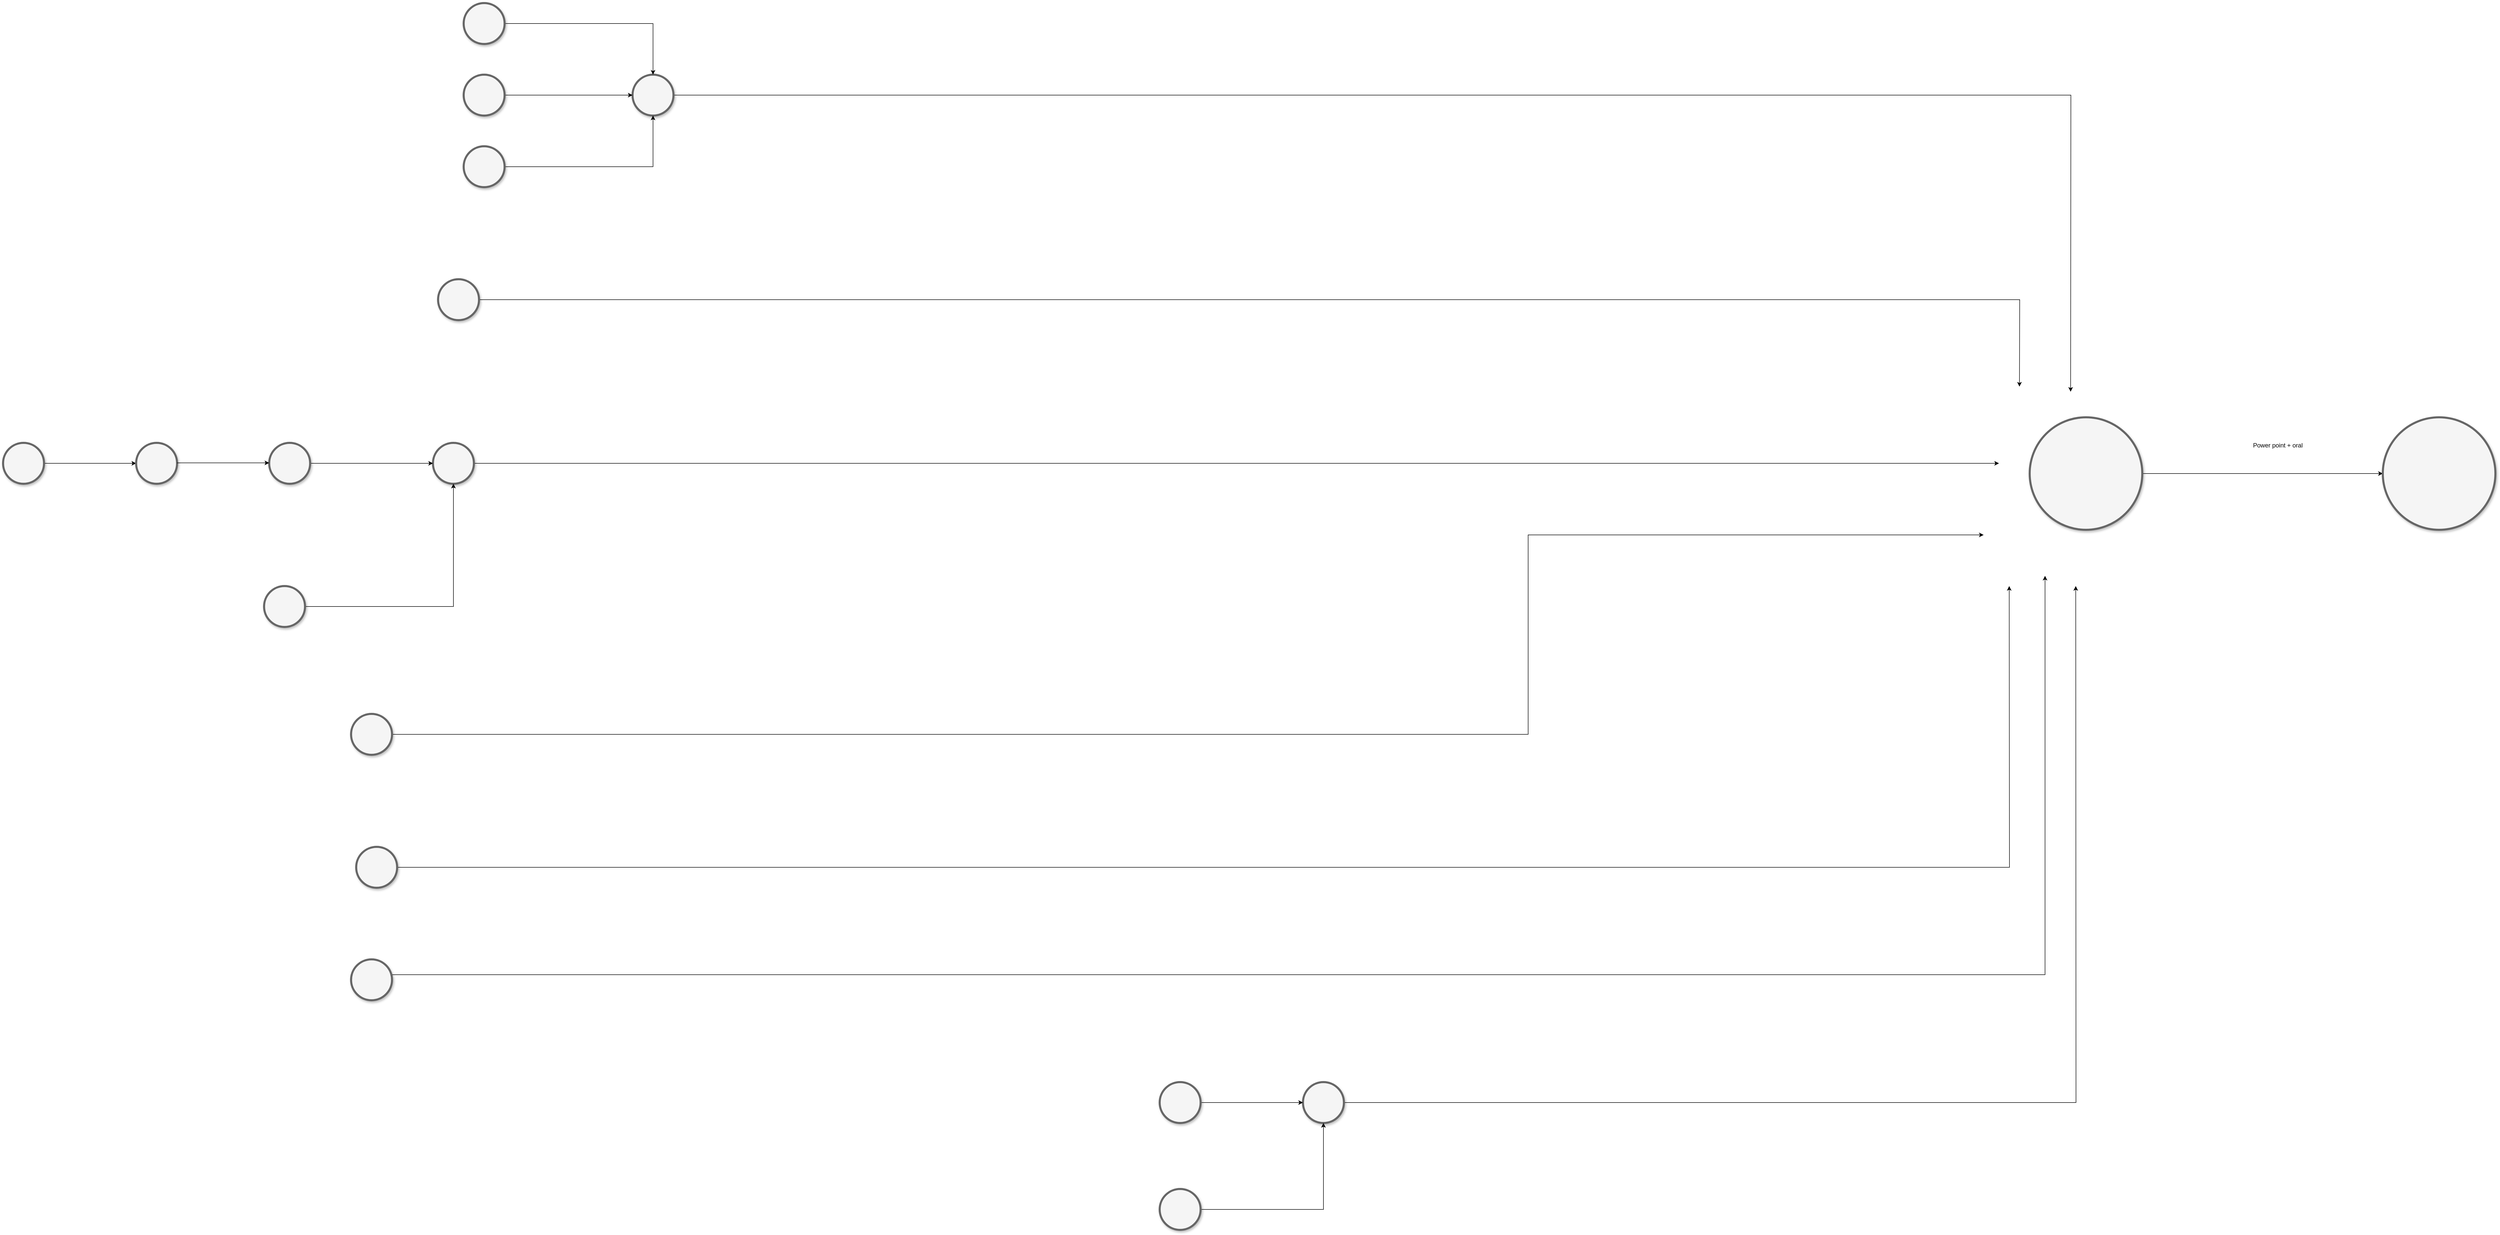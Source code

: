 <mxfile version="14.1.2" type="github">
  <diagram name="Page-1" id="ff44883e-f642-bcb2-894b-16b3d25a3f0b">
    <mxGraphModel dx="15117.5" dy="8239" grid="1" gridSize="10" guides="1" tooltips="1" connect="1" arrows="1" fold="1" page="1" pageScale="1.5" pageWidth="1169" pageHeight="826" background="#ffffff" math="0" shadow="0">
      <root>
        <mxCell id="0" style=";html=1;" />
        <mxCell id="1" style=";html=1;" parent="0" />
        <mxCell id="28qYhWRW1Bbp9jvh-3Tl-3" style="edgeStyle=orthogonalEdgeStyle;rounded=0;orthogonalLoop=1;jettySize=auto;html=1;exitX=1;exitY=0.5;exitDx=0;exitDy=0;entryX=0;entryY=0.5;entryDx=0;entryDy=0;" edge="1" parent="1" source="bCoGWlUz9lbHnmUnVM0s-86" target="28qYhWRW1Bbp9jvh-3Tl-1">
          <mxGeometry relative="1" as="geometry" />
        </mxCell>
        <mxCell id="bCoGWlUz9lbHnmUnVM0s-86" value="" style="ellipse;whiteSpace=wrap;html=1;rounded=0;shadow=1;strokeColor=#666666;strokeWidth=4;fontSize=30;align=center;fillColor=#f5f5f5;" parent="1" vertex="1">
          <mxGeometry x="2380" y="310" width="220" height="220" as="geometry" />
        </mxCell>
        <object label="" id="bCoGWlUz9lbHnmUnVM0s-93">
          <mxCell style="edgeStyle=orthogonalEdgeStyle;rounded=0;orthogonalLoop=1;jettySize=auto;html=1;exitX=1;exitY=0.5;exitDx=0;exitDy=0;" parent="1" source="bCoGWlUz9lbHnmUnVM0s-88" edge="1">
            <mxGeometry relative="1" as="geometry">
              <mxPoint x="2460" y="260" as="targetPoint" />
            </mxGeometry>
          </mxCell>
        </object>
        <mxCell id="bCoGWlUz9lbHnmUnVM0s-88" value="" style="ellipse;whiteSpace=wrap;html=1;rounded=0;shadow=1;strokeColor=#666666;strokeWidth=4;fontSize=30;align=center;fillColor=#f5f5f5;" parent="1" vertex="1">
          <mxGeometry x="-350" y="-360" width="80" height="80" as="geometry" />
        </mxCell>
        <mxCell id="bCoGWlUz9lbHnmUnVM0s-97" style="edgeStyle=orthogonalEdgeStyle;rounded=0;orthogonalLoop=1;jettySize=auto;html=1;exitX=1;exitY=0.5;exitDx=0;exitDy=0;" parent="1" source="bCoGWlUz9lbHnmUnVM0s-92" edge="1">
          <mxGeometry relative="1" as="geometry">
            <mxPoint x="2470" y="640" as="targetPoint" />
          </mxGeometry>
        </mxCell>
        <mxCell id="bCoGWlUz9lbHnmUnVM0s-92" value="" style="ellipse;whiteSpace=wrap;html=1;rounded=0;shadow=1;strokeColor=#666666;strokeWidth=4;fontSize=30;align=center;fillColor=#f5f5f5;" parent="1" vertex="1">
          <mxGeometry x="960" y="1610" width="80" height="80" as="geometry" />
        </mxCell>
        <mxCell id="bCoGWlUz9lbHnmUnVM0s-102" style="edgeStyle=orthogonalEdgeStyle;rounded=0;orthogonalLoop=1;jettySize=auto;html=1;exitX=1;exitY=0.5;exitDx=0;exitDy=0;entryX=0.5;entryY=0;entryDx=0;entryDy=0;" parent="1" source="bCoGWlUz9lbHnmUnVM0s-99" target="bCoGWlUz9lbHnmUnVM0s-88" edge="1">
          <mxGeometry relative="1" as="geometry" />
        </mxCell>
        <mxCell id="bCoGWlUz9lbHnmUnVM0s-99" value="" style="ellipse;whiteSpace=wrap;html=1;rounded=0;shadow=1;strokeColor=#666666;strokeWidth=4;fontSize=30;align=center;fillColor=#f5f5f5;" parent="1" vertex="1">
          <mxGeometry x="-680" y="-500" width="80" height="80" as="geometry" />
        </mxCell>
        <mxCell id="bCoGWlUz9lbHnmUnVM0s-103" style="edgeStyle=orthogonalEdgeStyle;rounded=0;orthogonalLoop=1;jettySize=auto;html=1;exitX=1;exitY=0.5;exitDx=0;exitDy=0;entryX=0;entryY=0.5;entryDx=0;entryDy=0;" parent="1" source="bCoGWlUz9lbHnmUnVM0s-100" target="bCoGWlUz9lbHnmUnVM0s-88" edge="1">
          <mxGeometry relative="1" as="geometry" />
        </mxCell>
        <mxCell id="bCoGWlUz9lbHnmUnVM0s-100" value="" style="ellipse;whiteSpace=wrap;html=1;rounded=0;shadow=1;strokeColor=#666666;strokeWidth=4;fontSize=30;align=center;fillColor=#f5f5f5;" parent="1" vertex="1">
          <mxGeometry x="-680" y="-360" width="80" height="80" as="geometry" />
        </mxCell>
        <mxCell id="bCoGWlUz9lbHnmUnVM0s-104" style="edgeStyle=orthogonalEdgeStyle;rounded=0;orthogonalLoop=1;jettySize=auto;html=1;exitX=1;exitY=0.5;exitDx=0;exitDy=0;entryX=0.5;entryY=1;entryDx=0;entryDy=0;" parent="1" source="bCoGWlUz9lbHnmUnVM0s-101" target="bCoGWlUz9lbHnmUnVM0s-88" edge="1">
          <mxGeometry relative="1" as="geometry" />
        </mxCell>
        <mxCell id="bCoGWlUz9lbHnmUnVM0s-101" value="" style="ellipse;whiteSpace=wrap;html=1;rounded=0;shadow=1;strokeColor=#666666;strokeWidth=4;fontSize=30;align=center;fillColor=#f5f5f5;" parent="1" vertex="1">
          <mxGeometry x="-680" y="-220" width="80" height="80" as="geometry" />
        </mxCell>
        <mxCell id="bCoGWlUz9lbHnmUnVM0s-114" style="edgeStyle=orthogonalEdgeStyle;rounded=0;orthogonalLoop=1;jettySize=auto;html=1;exitX=1;exitY=0.5;exitDx=0;exitDy=0;" parent="1" source="bCoGWlUz9lbHnmUnVM0s-106" edge="1">
          <mxGeometry relative="1" as="geometry">
            <mxPoint x="2320" y="400" as="targetPoint" />
          </mxGeometry>
        </mxCell>
        <mxCell id="bCoGWlUz9lbHnmUnVM0s-106" value="" style="ellipse;whiteSpace=wrap;html=1;rounded=0;shadow=1;strokeColor=#666666;strokeWidth=4;fontSize=30;align=center;fillColor=#f5f5f5;" parent="1" vertex="1">
          <mxGeometry x="-740" y="360" width="80" height="80" as="geometry" />
        </mxCell>
        <mxCell id="bCoGWlUz9lbHnmUnVM0s-117" style="edgeStyle=orthogonalEdgeStyle;rounded=0;orthogonalLoop=1;jettySize=auto;html=1;exitX=1;exitY=0.5;exitDx=0;exitDy=0;entryX=0;entryY=0.5;entryDx=0;entryDy=0;" parent="1" source="bCoGWlUz9lbHnmUnVM0s-109" target="bCoGWlUz9lbHnmUnVM0s-111" edge="1">
          <mxGeometry relative="1" as="geometry" />
        </mxCell>
        <mxCell id="bCoGWlUz9lbHnmUnVM0s-109" value="" style="ellipse;whiteSpace=wrap;html=1;rounded=0;shadow=1;strokeColor=#666666;strokeWidth=4;fontSize=30;align=center;fillColor=#f5f5f5;" parent="1" vertex="1">
          <mxGeometry x="-1580" y="360" width="80" height="80" as="geometry" />
        </mxCell>
        <mxCell id="bCoGWlUz9lbHnmUnVM0s-111" value="" style="ellipse;whiteSpace=wrap;html=1;rounded=0;shadow=1;strokeColor=#666666;strokeWidth=4;fontSize=30;align=center;fillColor=#f5f5f5;" parent="1" vertex="1">
          <mxGeometry x="-1320" y="360" width="80" height="80" as="geometry" />
        </mxCell>
        <mxCell id="bCoGWlUz9lbHnmUnVM0s-120" style="edgeStyle=orthogonalEdgeStyle;rounded=0;orthogonalLoop=1;jettySize=auto;html=1;exitX=1;exitY=0.5;exitDx=0;exitDy=0;entryX=0;entryY=0.5;entryDx=0;entryDy=0;" parent="1" source="bCoGWlUz9lbHnmUnVM0s-113" target="bCoGWlUz9lbHnmUnVM0s-106" edge="1">
          <mxGeometry relative="1" as="geometry" />
        </mxCell>
        <mxCell id="bCoGWlUz9lbHnmUnVM0s-113" value="" style="ellipse;whiteSpace=wrap;html=1;rounded=0;shadow=1;strokeColor=#666666;strokeWidth=4;fontSize=30;align=center;fillColor=#f5f5f5;" parent="1" vertex="1">
          <mxGeometry x="-1060" y="360" width="80" height="80" as="geometry" />
        </mxCell>
        <mxCell id="bCoGWlUz9lbHnmUnVM0s-116" style="edgeStyle=orthogonalEdgeStyle;rounded=0;orthogonalLoop=1;jettySize=auto;html=1;exitX=1;exitY=0.5;exitDx=0;exitDy=0;entryX=0.5;entryY=1;entryDx=0;entryDy=0;" parent="1" source="bCoGWlUz9lbHnmUnVM0s-115" target="bCoGWlUz9lbHnmUnVM0s-106" edge="1">
          <mxGeometry relative="1" as="geometry" />
        </mxCell>
        <mxCell id="bCoGWlUz9lbHnmUnVM0s-115" value="" style="ellipse;whiteSpace=wrap;html=1;rounded=0;shadow=1;strokeColor=#666666;strokeWidth=4;fontSize=30;align=center;fillColor=#f5f5f5;" parent="1" vertex="1">
          <mxGeometry x="-1070" y="640" width="80" height="80" as="geometry" />
        </mxCell>
        <mxCell id="bCoGWlUz9lbHnmUnVM0s-118" style="edgeStyle=orthogonalEdgeStyle;rounded=0;orthogonalLoop=1;jettySize=auto;html=1;exitX=1;exitY=0.5;exitDx=0;exitDy=0;entryX=0;entryY=0.5;entryDx=0;entryDy=0;" parent="1" edge="1">
          <mxGeometry relative="1" as="geometry">
            <mxPoint x="-1240.0" y="399.17" as="sourcePoint" />
            <mxPoint x="-1060" y="399.17" as="targetPoint" />
          </mxGeometry>
        </mxCell>
        <mxCell id="bCoGWlUz9lbHnmUnVM0s-122" style="edgeStyle=orthogonalEdgeStyle;rounded=0;orthogonalLoop=1;jettySize=auto;html=1;exitX=1;exitY=0.5;exitDx=0;exitDy=0;entryX=0;entryY=0.5;entryDx=0;entryDy=0;" parent="1" source="bCoGWlUz9lbHnmUnVM0s-121" target="bCoGWlUz9lbHnmUnVM0s-92" edge="1">
          <mxGeometry relative="1" as="geometry" />
        </mxCell>
        <mxCell id="bCoGWlUz9lbHnmUnVM0s-121" value="" style="ellipse;whiteSpace=wrap;html=1;rounded=0;shadow=1;strokeColor=#666666;strokeWidth=4;fontSize=30;align=center;fillColor=#f5f5f5;" parent="1" vertex="1">
          <mxGeometry x="680" y="1610" width="80" height="80" as="geometry" />
        </mxCell>
        <mxCell id="bCoGWlUz9lbHnmUnVM0s-124" style="edgeStyle=orthogonalEdgeStyle;rounded=0;orthogonalLoop=1;jettySize=auto;html=1;exitX=1;exitY=0.5;exitDx=0;exitDy=0;entryX=0.5;entryY=1;entryDx=0;entryDy=0;" parent="1" source="bCoGWlUz9lbHnmUnVM0s-123" target="bCoGWlUz9lbHnmUnVM0s-92" edge="1">
          <mxGeometry relative="1" as="geometry" />
        </mxCell>
        <mxCell id="bCoGWlUz9lbHnmUnVM0s-123" value="" style="ellipse;whiteSpace=wrap;html=1;rounded=0;shadow=1;strokeColor=#666666;strokeWidth=4;fontSize=30;align=center;fillColor=#f5f5f5;" parent="1" vertex="1">
          <mxGeometry x="680" y="1819" width="80" height="80" as="geometry" />
        </mxCell>
        <mxCell id="bCoGWlUz9lbHnmUnVM0s-128" style="edgeStyle=orthogonalEdgeStyle;rounded=0;orthogonalLoop=1;jettySize=auto;html=1;exitX=1;exitY=0.5;exitDx=0;exitDy=0;" parent="1" source="bCoGWlUz9lbHnmUnVM0s-125" edge="1">
          <mxGeometry relative="1" as="geometry">
            <mxPoint x="2290" y="540" as="targetPoint" />
            <Array as="points">
              <mxPoint x="1400" y="930" />
              <mxPoint x="1400" y="540" />
              <mxPoint x="2250" y="540" />
            </Array>
          </mxGeometry>
        </mxCell>
        <mxCell id="bCoGWlUz9lbHnmUnVM0s-125" value="" style="ellipse;whiteSpace=wrap;html=1;rounded=0;shadow=1;strokeColor=#666666;strokeWidth=4;fontSize=30;align=center;fillColor=#f5f5f5;" parent="1" vertex="1">
          <mxGeometry x="-900" y="890" width="80" height="80" as="geometry" />
        </mxCell>
        <mxCell id="bCoGWlUz9lbHnmUnVM0s-143" style="edgeStyle=orthogonalEdgeStyle;rounded=0;orthogonalLoop=1;jettySize=auto;html=1;exitX=1;exitY=0.5;exitDx=0;exitDy=0;" parent="1" source="bCoGWlUz9lbHnmUnVM0s-132" edge="1">
          <mxGeometry relative="1" as="geometry">
            <mxPoint x="2360" y="250" as="targetPoint" />
          </mxGeometry>
        </mxCell>
        <mxCell id="bCoGWlUz9lbHnmUnVM0s-132" value="" style="ellipse;whiteSpace=wrap;html=1;rounded=0;shadow=1;strokeColor=#666666;strokeWidth=4;fontSize=30;align=center;fillColor=#f5f5f5;" parent="1" vertex="1">
          <mxGeometry x="-730" y="40" width="80" height="80" as="geometry" />
        </mxCell>
        <mxCell id="bCoGWlUz9lbHnmUnVM0s-140" style="edgeStyle=orthogonalEdgeStyle;rounded=0;orthogonalLoop=1;jettySize=auto;html=1;exitX=1;exitY=0.5;exitDx=0;exitDy=0;" parent="1" source="bCoGWlUz9lbHnmUnVM0s-133" edge="1">
          <mxGeometry relative="1" as="geometry">
            <mxPoint x="2410" y="620" as="targetPoint" />
            <Array as="points">
              <mxPoint x="-796" y="1400" />
              <mxPoint x="2410" y="1400" />
              <mxPoint x="2410" y="650" />
            </Array>
          </mxGeometry>
        </mxCell>
        <mxCell id="bCoGWlUz9lbHnmUnVM0s-133" value="" style="ellipse;whiteSpace=wrap;html=1;rounded=0;shadow=1;strokeColor=#666666;strokeWidth=4;fontSize=30;align=center;fillColor=#f5f5f5;" parent="1" vertex="1">
          <mxGeometry x="-900" y="1370" width="80" height="80" as="geometry" />
        </mxCell>
        <mxCell id="bCoGWlUz9lbHnmUnVM0s-139" style="edgeStyle=orthogonalEdgeStyle;rounded=0;orthogonalLoop=1;jettySize=auto;html=1;exitX=1;exitY=0.5;exitDx=0;exitDy=0;" parent="1" source="bCoGWlUz9lbHnmUnVM0s-134" edge="1">
          <mxGeometry relative="1" as="geometry">
            <mxPoint x="2340" y="640" as="targetPoint" />
          </mxGeometry>
        </mxCell>
        <mxCell id="bCoGWlUz9lbHnmUnVM0s-134" value="" style="ellipse;whiteSpace=wrap;html=1;rounded=0;shadow=1;strokeColor=#666666;strokeWidth=4;fontSize=30;align=center;fillColor=#f5f5f5;" parent="1" vertex="1">
          <mxGeometry x="-890" y="1150" width="80" height="80" as="geometry" />
        </mxCell>
        <mxCell id="28qYhWRW1Bbp9jvh-3Tl-1" value="" style="ellipse;whiteSpace=wrap;html=1;rounded=0;shadow=1;strokeColor=#666666;strokeWidth=4;fontSize=30;align=center;fillColor=#f5f5f5;" vertex="1" parent="1">
          <mxGeometry x="3070" y="310" width="220" height="220" as="geometry" />
        </mxCell>
        <mxCell id="28qYhWRW1Bbp9jvh-3Tl-4" value="Power point + oral " style="text;html=1;strokeColor=none;fillColor=none;align=center;verticalAlign=middle;whiteSpace=wrap;rounded=0;" vertex="1" parent="1">
          <mxGeometry x="2740" y="350" width="250" height="30" as="geometry" />
        </mxCell>
      </root>
    </mxGraphModel>
  </diagram>
</mxfile>
